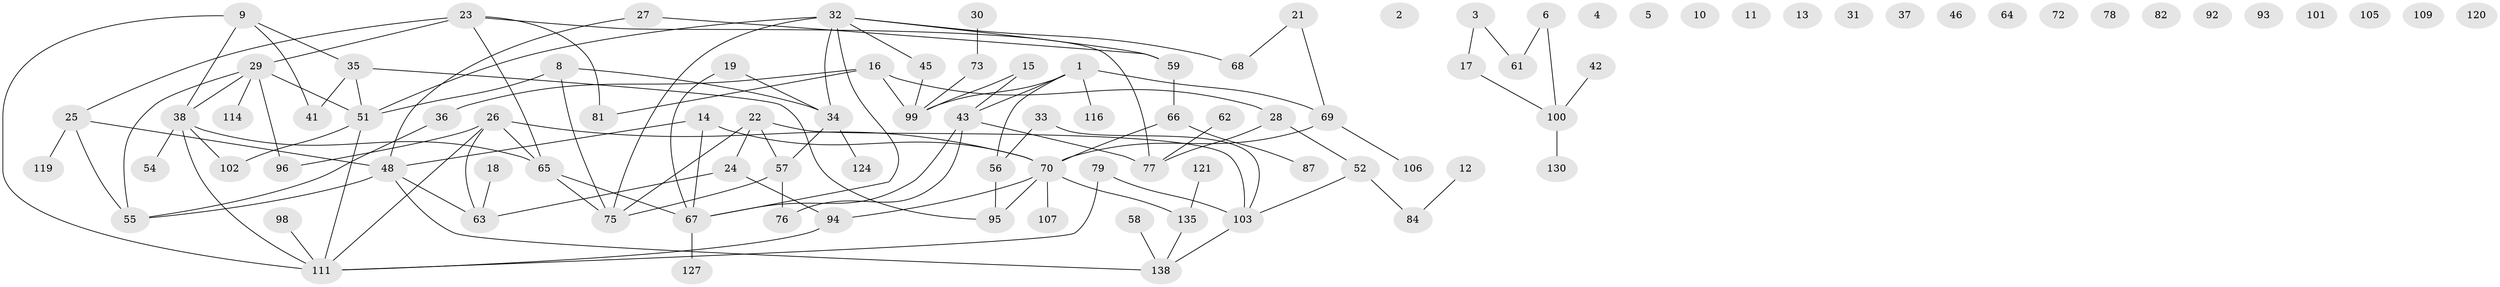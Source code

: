 // original degree distribution, {6: 0.014492753623188406, 0: 0.11594202898550725, 2: 0.2028985507246377, 1: 0.2246376811594203, 4: 0.11594202898550725, 3: 0.2536231884057971, 5: 0.07246376811594203}
// Generated by graph-tools (version 1.1) at 2025/41/03/06/25 10:41:23]
// undirected, 97 vertices, 118 edges
graph export_dot {
graph [start="1"]
  node [color=gray90,style=filled];
  1 [super="+7"];
  2;
  3;
  4;
  5 [super="+126"];
  6;
  8 [super="+108"];
  9;
  10;
  11;
  12;
  13;
  14;
  15;
  16 [super="+129"];
  17 [super="+20"];
  18 [super="+122"];
  19 [super="+88"];
  21;
  22;
  23 [super="+80"];
  24 [super="+40"];
  25 [super="+133"];
  26 [super="+39"];
  27;
  28 [super="+86"];
  29 [super="+47"];
  30 [super="+44"];
  31;
  32 [super="+49"];
  33;
  34 [super="+50"];
  35 [super="+53"];
  36 [super="+97"];
  37;
  38 [super="+117"];
  41;
  42;
  43 [super="+71"];
  45;
  46 [super="+60"];
  48 [super="+89"];
  51 [super="+123"];
  52 [super="+134"];
  54;
  55;
  56 [super="+132"];
  57 [super="+91"];
  58;
  59;
  61 [super="+74"];
  62;
  63 [super="+115"];
  64;
  65 [super="+118"];
  66;
  67 [super="+83"];
  68;
  69 [super="+137"];
  70 [super="+112"];
  72;
  73;
  75 [super="+104"];
  76 [super="+90"];
  77 [super="+128"];
  78;
  79 [super="+85"];
  81;
  82;
  84 [super="+131"];
  87;
  92;
  93;
  94;
  95 [super="+113"];
  96;
  98;
  99 [super="+136"];
  100;
  101 [super="+110"];
  102;
  103;
  105;
  106;
  107;
  109;
  111 [super="+125"];
  114;
  116;
  119;
  120;
  121;
  124;
  127;
  130;
  135;
  138;
  1 -- 56;
  1 -- 99;
  1 -- 116;
  1 -- 43;
  1 -- 69;
  3 -- 17;
  3 -- 61;
  6 -- 61;
  6 -- 100;
  8 -- 75;
  8 -- 34;
  8 -- 51;
  9 -- 35;
  9 -- 41;
  9 -- 111;
  9 -- 38;
  12 -- 84;
  14 -- 67;
  14 -- 70;
  14 -- 48;
  15 -- 99;
  15 -- 43;
  16 -- 36;
  16 -- 81;
  16 -- 28;
  16 -- 99;
  17 -- 100;
  18 -- 63;
  19 -- 67;
  19 -- 34;
  21 -- 68;
  21 -- 69;
  22 -- 24;
  22 -- 75;
  22 -- 103;
  22 -- 57;
  23 -- 77;
  23 -- 81;
  23 -- 29;
  23 -- 65;
  23 -- 25;
  24 -- 94;
  24 -- 63;
  25 -- 48;
  25 -- 119;
  25 -- 55;
  26 -- 96;
  26 -- 111;
  26 -- 70;
  26 -- 65;
  26 -- 63;
  27 -- 48;
  27 -- 59;
  28 -- 77;
  28 -- 52;
  29 -- 55;
  29 -- 114;
  29 -- 96;
  29 -- 38;
  29 -- 51;
  30 -- 73;
  32 -- 45;
  32 -- 51;
  32 -- 67;
  32 -- 68;
  32 -- 34;
  32 -- 59;
  32 -- 75;
  33 -- 56;
  33 -- 103;
  34 -- 124;
  34 -- 57;
  35 -- 41;
  35 -- 51;
  35 -- 95;
  36 -- 55;
  38 -- 54;
  38 -- 102;
  38 -- 111;
  38 -- 65;
  42 -- 100;
  43 -- 67;
  43 -- 76;
  43 -- 77;
  45 -- 99;
  48 -- 55;
  48 -- 138;
  48 -- 63;
  51 -- 102;
  51 -- 111;
  52 -- 103;
  52 -- 84;
  56 -- 95;
  57 -- 75;
  57 -- 76;
  58 -- 138;
  59 -- 66;
  62 -- 77;
  65 -- 67;
  65 -- 75;
  66 -- 87;
  66 -- 70;
  67 -- 127;
  69 -- 70;
  69 -- 106;
  70 -- 94;
  70 -- 95;
  70 -- 107;
  70 -- 135;
  73 -- 99;
  79 -- 103;
  79 -- 111;
  94 -- 111;
  98 -- 111;
  100 -- 130;
  103 -- 138;
  121 -- 135;
  135 -- 138;
}
